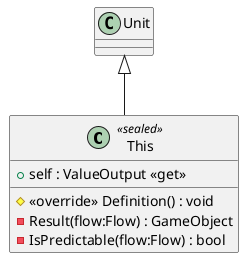 @startuml
class This <<sealed>> {
    + self : ValueOutput <<get>>
    # <<override>> Definition() : void
    - Result(flow:Flow) : GameObject
    - IsPredictable(flow:Flow) : bool
}
Unit <|-- This
@enduml
